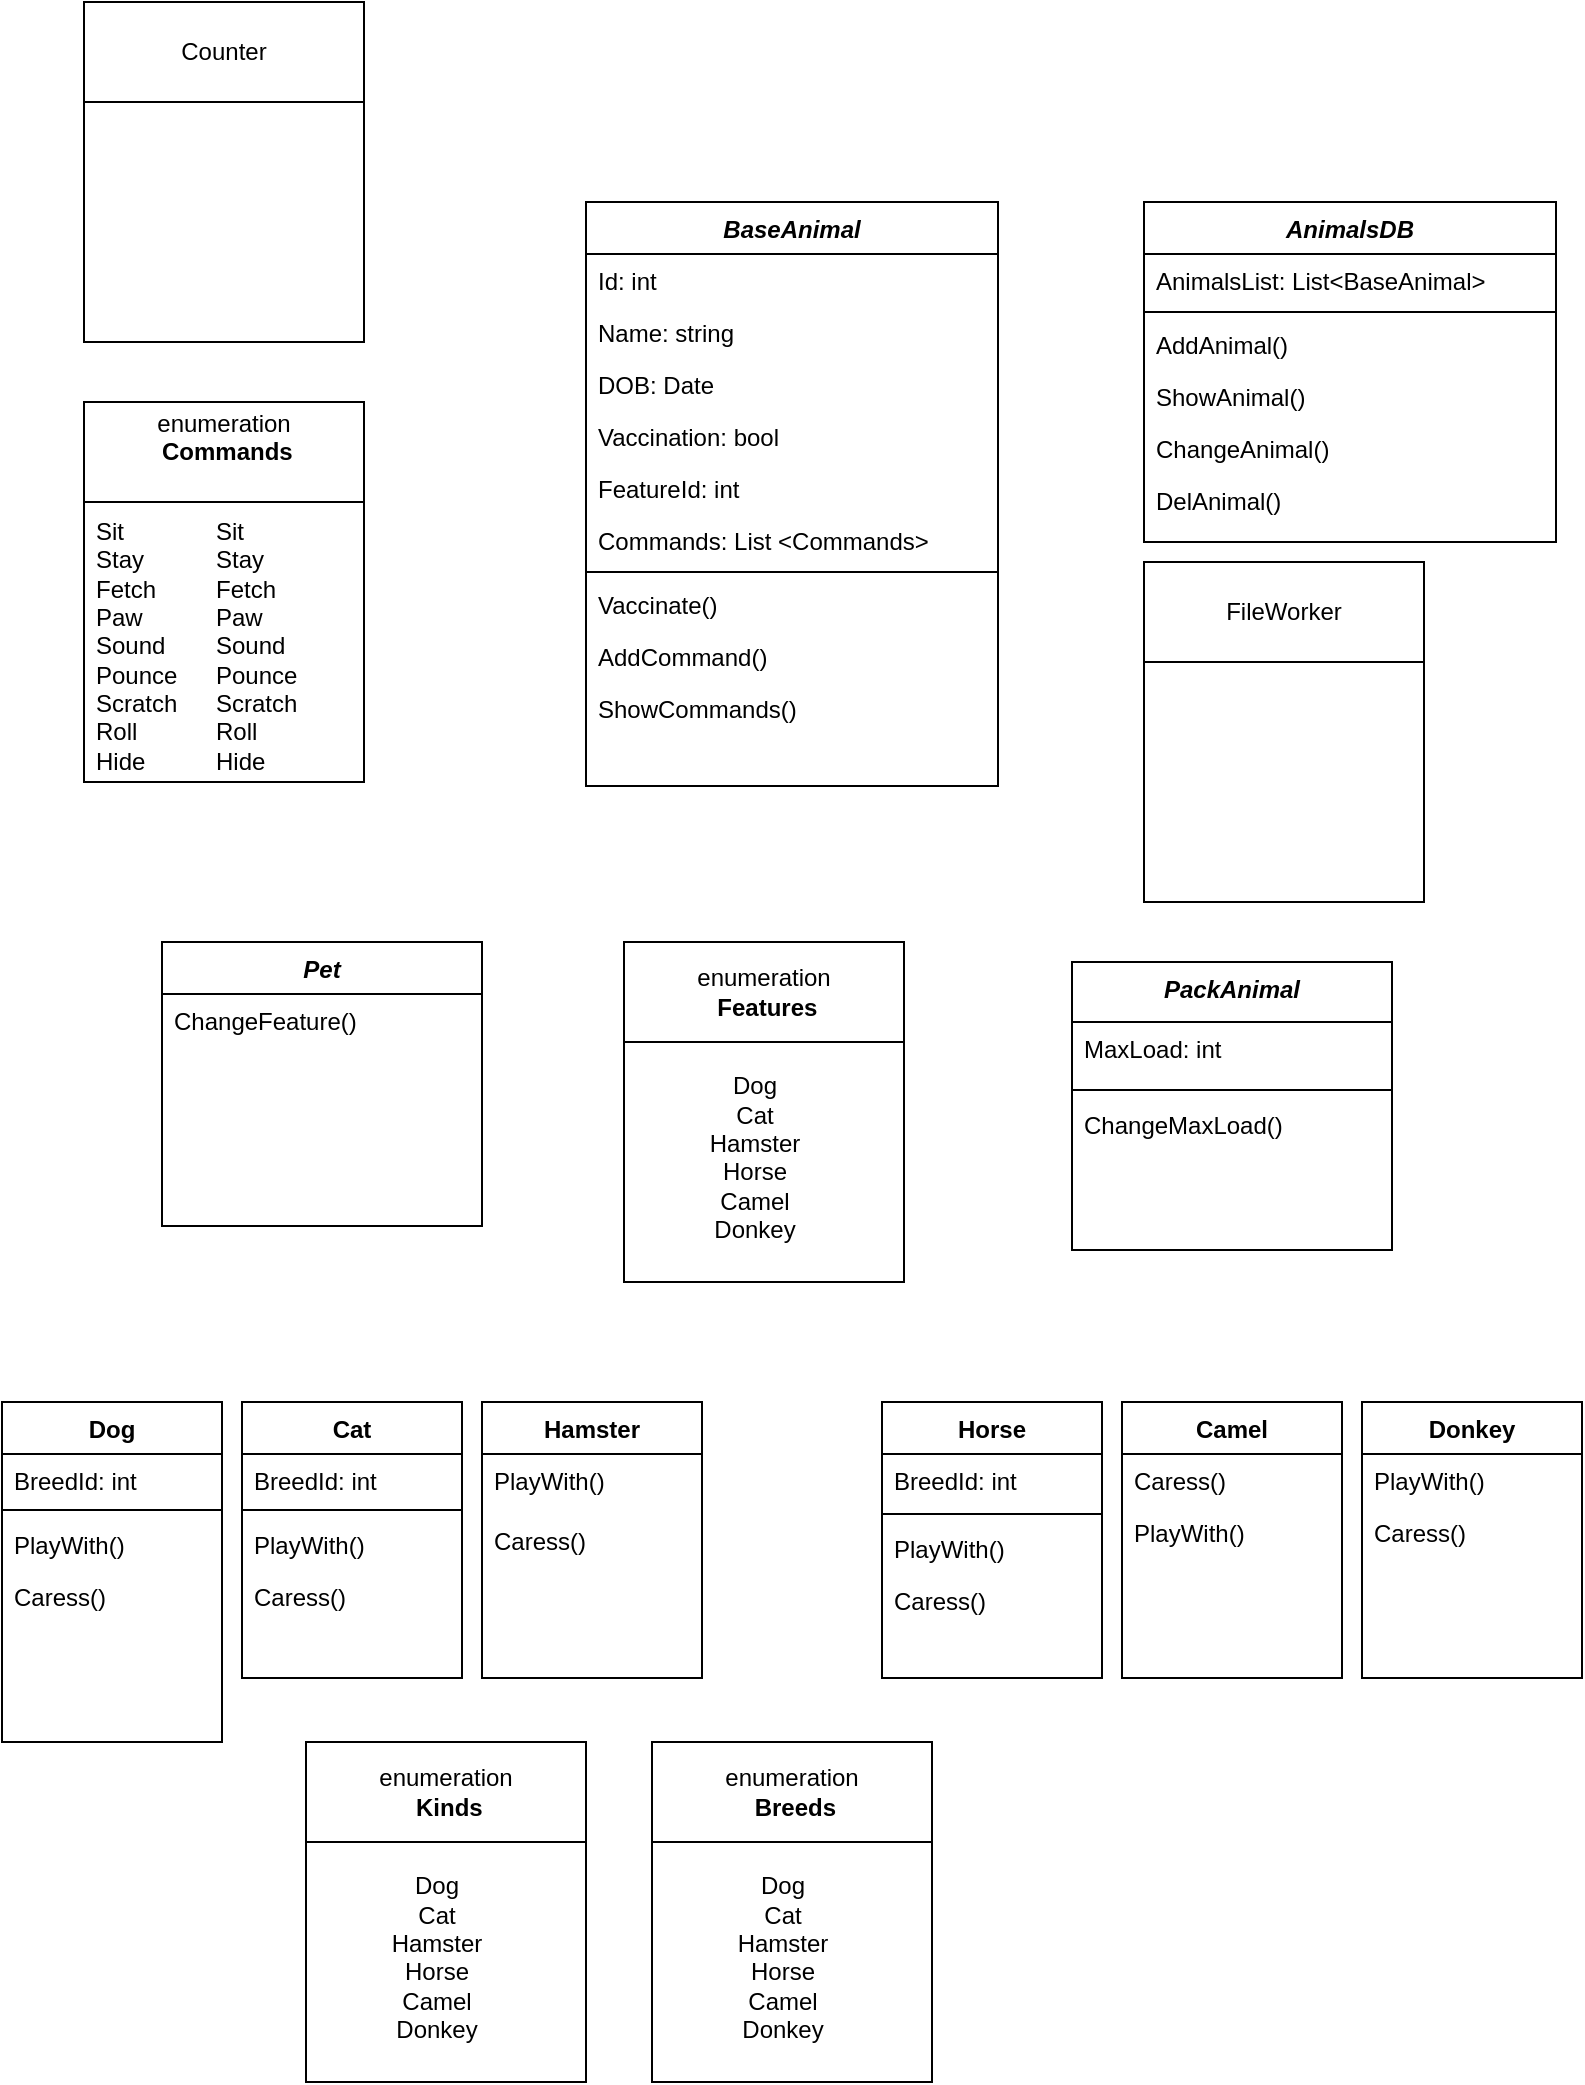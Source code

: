 <mxfile>
    <diagram id="C5RBs43oDa-KdzZeNtuy" name="Page-1">
        <mxGraphModel dx="750" dy="221" grid="1" gridSize="10" guides="1" tooltips="1" connect="1" arrows="1" fold="1" page="1" pageScale="1" pageWidth="827" pageHeight="1169" math="0" shadow="0">
            <root>
                <mxCell id="WIyWlLk6GJQsqaUBKTNV-0"/>
                <mxCell id="WIyWlLk6GJQsqaUBKTNV-1" parent="WIyWlLk6GJQsqaUBKTNV-0"/>
                <mxCell id="zkfFHV4jXpPFQw0GAbJ--0" value="BaseAnimal" style="swimlane;fontStyle=3;align=center;verticalAlign=top;childLayout=stackLayout;horizontal=1;startSize=26;horizontalStack=0;resizeParent=1;resizeLast=0;collapsible=1;marginBottom=0;rounded=0;shadow=0;strokeWidth=1;" parent="WIyWlLk6GJQsqaUBKTNV-1" vertex="1">
                    <mxGeometry x="311" y="110" width="206" height="292" as="geometry">
                        <mxRectangle x="230" y="140" width="160" height="26" as="alternateBounds"/>
                    </mxGeometry>
                </mxCell>
                <mxCell id="7IDRdSxYUs9phmuUMb_G-0" value="Id: int&#10;" style="text;align=left;verticalAlign=top;spacingLeft=4;spacingRight=4;overflow=hidden;rotatable=0;points=[[0,0.5],[1,0.5]];portConstraint=eastwest;" parent="zkfFHV4jXpPFQw0GAbJ--0" vertex="1">
                    <mxGeometry y="26" width="206" height="26" as="geometry"/>
                </mxCell>
                <mxCell id="zkfFHV4jXpPFQw0GAbJ--1" value="Name: string&#10;" style="text;align=left;verticalAlign=top;spacingLeft=4;spacingRight=4;overflow=hidden;rotatable=0;points=[[0,0.5],[1,0.5]];portConstraint=eastwest;" parent="zkfFHV4jXpPFQw0GAbJ--0" vertex="1">
                    <mxGeometry y="52" width="206" height="26" as="geometry"/>
                </mxCell>
                <mxCell id="zkfFHV4jXpPFQw0GAbJ--2" value="DOB: Date&#10;" style="text;align=left;verticalAlign=top;spacingLeft=4;spacingRight=4;overflow=hidden;rotatable=0;points=[[0,0.5],[1,0.5]];portConstraint=eastwest;rounded=0;shadow=0;html=0;" parent="zkfFHV4jXpPFQw0GAbJ--0" vertex="1">
                    <mxGeometry y="78" width="206" height="26" as="geometry"/>
                </mxCell>
                <mxCell id="ydapKLzkqh-_LXzJ8y_M-8" value="Vaccination: bool&#10;&#10;" style="text;align=left;verticalAlign=top;spacingLeft=4;spacingRight=4;overflow=hidden;rotatable=0;points=[[0,0.5],[1,0.5]];portConstraint=eastwest;rounded=0;shadow=0;html=0;" parent="zkfFHV4jXpPFQw0GAbJ--0" vertex="1">
                    <mxGeometry y="104" width="206" height="26" as="geometry"/>
                </mxCell>
                <mxCell id="ydapKLzkqh-_LXzJ8y_M-23" value="FeatureId: int" style="text;align=left;verticalAlign=top;spacingLeft=4;spacingRight=4;overflow=hidden;rotatable=0;points=[[0,0.5],[1,0.5]];portConstraint=eastwest;rounded=0;shadow=0;html=0;" parent="zkfFHV4jXpPFQw0GAbJ--0" vertex="1">
                    <mxGeometry y="130" width="206" height="26" as="geometry"/>
                </mxCell>
                <mxCell id="7IDRdSxYUs9phmuUMb_G-2" value="Commands: List &lt;Commands&gt;" style="text;align=left;verticalAlign=top;spacingLeft=4;spacingRight=4;overflow=hidden;rotatable=0;points=[[0,0.5],[1,0.5]];portConstraint=eastwest;rounded=0;shadow=0;html=0;" parent="zkfFHV4jXpPFQw0GAbJ--0" vertex="1">
                    <mxGeometry y="156" width="206" height="26" as="geometry"/>
                </mxCell>
                <mxCell id="zkfFHV4jXpPFQw0GAbJ--4" value="" style="line;html=1;strokeWidth=1;align=left;verticalAlign=middle;spacingTop=-1;spacingLeft=3;spacingRight=3;rotatable=0;labelPosition=right;points=[];portConstraint=eastwest;" parent="zkfFHV4jXpPFQw0GAbJ--0" vertex="1">
                    <mxGeometry y="182" width="206" height="6" as="geometry"/>
                </mxCell>
                <mxCell id="ydapKLzkqh-_LXzJ8y_M-9" value="Vaccinate()&#10;" style="text;align=left;verticalAlign=top;spacingLeft=4;spacingRight=4;overflow=hidden;rotatable=0;points=[[0,0.5],[1,0.5]];portConstraint=eastwest;" parent="zkfFHV4jXpPFQw0GAbJ--0" vertex="1">
                    <mxGeometry y="188" width="206" height="26" as="geometry"/>
                </mxCell>
                <mxCell id="ydapKLzkqh-_LXzJ8y_M-116" value="AddCommand()" style="text;align=left;verticalAlign=top;spacingLeft=4;spacingRight=4;overflow=hidden;rotatable=0;points=[[0,0.5],[1,0.5]];portConstraint=eastwest;" parent="zkfFHV4jXpPFQw0GAbJ--0" vertex="1">
                    <mxGeometry y="214" width="206" height="26" as="geometry"/>
                </mxCell>
                <mxCell id="ydapKLzkqh-_LXzJ8y_M-117" value="ShowCommands()" style="text;align=left;verticalAlign=top;spacingLeft=4;spacingRight=4;overflow=hidden;rotatable=0;points=[[0,0.5],[1,0.5]];portConstraint=eastwest;" parent="zkfFHV4jXpPFQw0GAbJ--0" vertex="1">
                    <mxGeometry y="240" width="206" height="26" as="geometry"/>
                </mxCell>
                <mxCell id="zkfFHV4jXpPFQw0GAbJ--6" value="Pet&#10;" style="swimlane;fontStyle=3;align=center;verticalAlign=top;childLayout=stackLayout;horizontal=1;startSize=26;horizontalStack=0;resizeParent=1;resizeLast=0;collapsible=1;marginBottom=0;rounded=0;shadow=0;strokeWidth=1;" parent="WIyWlLk6GJQsqaUBKTNV-1" vertex="1">
                    <mxGeometry x="99" y="480" width="160" height="142" as="geometry">
                        <mxRectangle x="130" y="380" width="160" height="26" as="alternateBounds"/>
                    </mxGeometry>
                </mxCell>
                <mxCell id="0" value="ChangeFeature()" style="text;align=left;verticalAlign=top;spacingLeft=4;spacingRight=4;overflow=hidden;rotatable=0;points=[[0,0.5],[1,0.5]];portConstraint=eastwest;" parent="zkfFHV4jXpPFQw0GAbJ--6" vertex="1">
                    <mxGeometry y="26" width="160" height="26" as="geometry"/>
                </mxCell>
                <mxCell id="zkfFHV4jXpPFQw0GAbJ--13" value="PackAnimal" style="swimlane;fontStyle=3;align=center;verticalAlign=top;childLayout=stackLayout;horizontal=1;startSize=30;horizontalStack=0;resizeParent=1;resizeLast=0;collapsible=1;marginBottom=0;rounded=0;shadow=0;strokeWidth=1;" parent="WIyWlLk6GJQsqaUBKTNV-1" vertex="1">
                    <mxGeometry x="554" y="490" width="160" height="144" as="geometry">
                        <mxRectangle x="340" y="380" width="170" height="26" as="alternateBounds"/>
                    </mxGeometry>
                </mxCell>
                <mxCell id="qw38u8NzfX-p76I9Tb4L-2" value="MaxLoad: int" style="text;align=left;verticalAlign=top;spacingLeft=4;spacingRight=4;overflow=hidden;rotatable=0;points=[[0,0.5],[1,0.5]];portConstraint=eastwest;rounded=0;shadow=0;html=0;" parent="zkfFHV4jXpPFQw0GAbJ--13" vertex="1">
                    <mxGeometry y="30" width="160" height="30" as="geometry"/>
                </mxCell>
                <mxCell id="ydapKLzkqh-_LXzJ8y_M-77" value="" style="line;html=1;strokeWidth=1;align=left;verticalAlign=middle;spacingTop=-1;spacingLeft=3;spacingRight=3;rotatable=0;labelPosition=right;points=[];portConstraint=eastwest;" parent="zkfFHV4jXpPFQw0GAbJ--13" vertex="1">
                    <mxGeometry y="60" width="160" height="8" as="geometry"/>
                </mxCell>
                <mxCell id="qw38u8NzfX-p76I9Tb4L-12" value="ChangeMaxLoad()" style="text;align=left;verticalAlign=top;spacingLeft=4;spacingRight=4;overflow=hidden;rotatable=0;points=[[0,0.5],[1,0.5]];portConstraint=eastwest;" parent="zkfFHV4jXpPFQw0GAbJ--13" vertex="1">
                    <mxGeometry y="68" width="160" height="26" as="geometry"/>
                </mxCell>
                <mxCell id="ydapKLzkqh-_LXzJ8y_M-26" value="Dog" style="swimlane;fontStyle=1;align=center;verticalAlign=top;childLayout=stackLayout;horizontal=1;startSize=26;horizontalStack=0;resizeParent=1;resizeLast=0;collapsible=1;marginBottom=0;rounded=0;shadow=0;strokeWidth=1;" parent="WIyWlLk6GJQsqaUBKTNV-1" vertex="1">
                    <mxGeometry x="19" y="710" width="110" height="170" as="geometry">
                        <mxRectangle x="130" y="380" width="160" height="26" as="alternateBounds"/>
                    </mxGeometry>
                </mxCell>
                <mxCell id="qw38u8NzfX-p76I9Tb4L-0" value="BreedId: int" style="text;align=left;verticalAlign=top;spacingLeft=4;spacingRight=4;overflow=hidden;rotatable=0;points=[[0,0.5],[1,0.5]];portConstraint=eastwest;rounded=0;shadow=0;html=0;" parent="ydapKLzkqh-_LXzJ8y_M-26" vertex="1">
                    <mxGeometry y="26" width="110" height="24" as="geometry"/>
                </mxCell>
                <mxCell id="ydapKLzkqh-_LXzJ8y_M-29" value="" style="line;html=1;strokeWidth=1;align=left;verticalAlign=middle;spacingTop=-1;spacingLeft=3;spacingRight=3;rotatable=0;labelPosition=right;points=[];portConstraint=eastwest;" parent="ydapKLzkqh-_LXzJ8y_M-26" vertex="1">
                    <mxGeometry y="50" width="110" height="8" as="geometry"/>
                </mxCell>
                <mxCell id="ydapKLzkqh-_LXzJ8y_M-30" value="PlayWith()" style="text;align=left;verticalAlign=top;spacingLeft=4;spacingRight=4;overflow=hidden;rotatable=0;points=[[0,0.5],[1,0.5]];portConstraint=eastwest;" parent="ydapKLzkqh-_LXzJ8y_M-26" vertex="1">
                    <mxGeometry y="58" width="110" height="26" as="geometry"/>
                </mxCell>
                <mxCell id="ydapKLzkqh-_LXzJ8y_M-31" value="Caress()" style="text;align=left;verticalAlign=top;spacingLeft=4;spacingRight=4;overflow=hidden;rotatable=0;points=[[0,0.5],[1,0.5]];portConstraint=eastwest;" parent="ydapKLzkqh-_LXzJ8y_M-26" vertex="1">
                    <mxGeometry y="84" width="110" height="26" as="geometry"/>
                </mxCell>
                <mxCell id="ydapKLzkqh-_LXzJ8y_M-56" value="Cat" style="swimlane;fontStyle=1;align=center;verticalAlign=top;childLayout=stackLayout;horizontal=1;startSize=26;horizontalStack=0;resizeParent=1;resizeLast=0;collapsible=1;marginBottom=0;rounded=0;shadow=0;strokeWidth=1;" parent="WIyWlLk6GJQsqaUBKTNV-1" vertex="1">
                    <mxGeometry x="139" y="710" width="110" height="138" as="geometry">
                        <mxRectangle x="130" y="380" width="160" height="26" as="alternateBounds"/>
                    </mxGeometry>
                </mxCell>
                <mxCell id="qw38u8NzfX-p76I9Tb4L-1" value="BreedId: int" style="text;align=left;verticalAlign=top;spacingLeft=4;spacingRight=4;overflow=hidden;rotatable=0;points=[[0,0.5],[1,0.5]];portConstraint=eastwest;rounded=0;shadow=0;html=0;" parent="ydapKLzkqh-_LXzJ8y_M-56" vertex="1">
                    <mxGeometry y="26" width="110" height="24" as="geometry"/>
                </mxCell>
                <mxCell id="ydapKLzkqh-_LXzJ8y_M-59" value="" style="line;html=1;strokeWidth=1;align=left;verticalAlign=middle;spacingTop=-1;spacingLeft=3;spacingRight=3;rotatable=0;labelPosition=right;points=[];portConstraint=eastwest;" parent="ydapKLzkqh-_LXzJ8y_M-56" vertex="1">
                    <mxGeometry y="50" width="110" height="8" as="geometry"/>
                </mxCell>
                <mxCell id="ydapKLzkqh-_LXzJ8y_M-60" value="PlayWith()" style="text;align=left;verticalAlign=top;spacingLeft=4;spacingRight=4;overflow=hidden;rotatable=0;points=[[0,0.5],[1,0.5]];portConstraint=eastwest;" parent="ydapKLzkqh-_LXzJ8y_M-56" vertex="1">
                    <mxGeometry y="58" width="110" height="26" as="geometry"/>
                </mxCell>
                <mxCell id="ydapKLzkqh-_LXzJ8y_M-61" value="Caress()" style="text;align=left;verticalAlign=top;spacingLeft=4;spacingRight=4;overflow=hidden;rotatable=0;points=[[0,0.5],[1,0.5]];portConstraint=eastwest;" parent="ydapKLzkqh-_LXzJ8y_M-56" vertex="1">
                    <mxGeometry y="84" width="110" height="26" as="geometry"/>
                </mxCell>
                <mxCell id="ydapKLzkqh-_LXzJ8y_M-62" value="Hamster" style="swimlane;fontStyle=1;align=center;verticalAlign=top;childLayout=stackLayout;horizontal=1;startSize=26;horizontalStack=0;resizeParent=1;resizeLast=0;collapsible=1;marginBottom=0;rounded=0;shadow=0;strokeWidth=1;" parent="WIyWlLk6GJQsqaUBKTNV-1" vertex="1">
                    <mxGeometry x="259" y="710" width="110" height="138" as="geometry">
                        <mxRectangle x="130" y="380" width="160" height="26" as="alternateBounds"/>
                    </mxGeometry>
                </mxCell>
                <mxCell id="ydapKLzkqh-_LXzJ8y_M-66" value="PlayWith()" style="text;align=left;verticalAlign=top;spacingLeft=4;spacingRight=4;overflow=hidden;rotatable=0;points=[[0,0.5],[1,0.5]];portConstraint=eastwest;" parent="ydapKLzkqh-_LXzJ8y_M-62" vertex="1">
                    <mxGeometry y="26" width="110" height="30" as="geometry"/>
                </mxCell>
                <mxCell id="ydapKLzkqh-_LXzJ8y_M-67" value="Caress()" style="text;align=left;verticalAlign=top;spacingLeft=4;spacingRight=4;overflow=hidden;rotatable=0;points=[[0,0.5],[1,0.5]];portConstraint=eastwest;" parent="ydapKLzkqh-_LXzJ8y_M-62" vertex="1">
                    <mxGeometry y="56" width="110" height="26" as="geometry"/>
                </mxCell>
                <mxCell id="ydapKLzkqh-_LXzJ8y_M-68" value="Horse" style="swimlane;fontStyle=1;align=center;verticalAlign=top;childLayout=stackLayout;horizontal=1;startSize=26;horizontalStack=0;resizeParent=1;resizeLast=0;collapsible=1;marginBottom=0;rounded=0;shadow=0;strokeWidth=1;" parent="WIyWlLk6GJQsqaUBKTNV-1" vertex="1">
                    <mxGeometry x="459" y="710" width="110" height="138" as="geometry">
                        <mxRectangle x="130" y="380" width="160" height="26" as="alternateBounds"/>
                    </mxGeometry>
                </mxCell>
                <mxCell id="ydapKLzkqh-_LXzJ8y_M-69" value="BreedId: int" style="text;align=left;verticalAlign=top;spacingLeft=4;spacingRight=4;overflow=hidden;rotatable=0;points=[[0,0.5],[1,0.5]];portConstraint=eastwest;rounded=0;shadow=0;html=0;" parent="ydapKLzkqh-_LXzJ8y_M-68" vertex="1">
                    <mxGeometry y="26" width="110" height="26" as="geometry"/>
                </mxCell>
                <mxCell id="ydapKLzkqh-_LXzJ8y_M-71" value="" style="line;html=1;strokeWidth=1;align=left;verticalAlign=middle;spacingTop=-1;spacingLeft=3;spacingRight=3;rotatable=0;labelPosition=right;points=[];portConstraint=eastwest;" parent="ydapKLzkqh-_LXzJ8y_M-68" vertex="1">
                    <mxGeometry y="52" width="110" height="8" as="geometry"/>
                </mxCell>
                <mxCell id="ydapKLzkqh-_LXzJ8y_M-72" value="PlayWith()" style="text;align=left;verticalAlign=top;spacingLeft=4;spacingRight=4;overflow=hidden;rotatable=0;points=[[0,0.5],[1,0.5]];portConstraint=eastwest;" parent="ydapKLzkqh-_LXzJ8y_M-68" vertex="1">
                    <mxGeometry y="60" width="110" height="26" as="geometry"/>
                </mxCell>
                <mxCell id="ydapKLzkqh-_LXzJ8y_M-73" value="Caress()" style="text;align=left;verticalAlign=top;spacingLeft=4;spacingRight=4;overflow=hidden;rotatable=0;points=[[0,0.5],[1,0.5]];portConstraint=eastwest;" parent="ydapKLzkqh-_LXzJ8y_M-68" vertex="1">
                    <mxGeometry y="86" width="110" height="26" as="geometry"/>
                </mxCell>
                <mxCell id="ydapKLzkqh-_LXzJ8y_M-74" value="Camel" style="swimlane;fontStyle=1;align=center;verticalAlign=top;childLayout=stackLayout;horizontal=1;startSize=26;horizontalStack=0;resizeParent=1;resizeLast=0;collapsible=1;marginBottom=0;rounded=0;shadow=0;strokeWidth=1;" parent="WIyWlLk6GJQsqaUBKTNV-1" vertex="1">
                    <mxGeometry x="579" y="710" width="110" height="138" as="geometry">
                        <mxRectangle x="130" y="380" width="160" height="26" as="alternateBounds"/>
                    </mxGeometry>
                </mxCell>
                <mxCell id="ydapKLzkqh-_LXzJ8y_M-79" value="Caress()" style="text;align=left;verticalAlign=top;spacingLeft=4;spacingRight=4;overflow=hidden;rotatable=0;points=[[0,0.5],[1,0.5]];portConstraint=eastwest;" parent="ydapKLzkqh-_LXzJ8y_M-74" vertex="1">
                    <mxGeometry y="26" width="110" height="26" as="geometry"/>
                </mxCell>
                <mxCell id="ydapKLzkqh-_LXzJ8y_M-78" value="PlayWith()" style="text;align=left;verticalAlign=top;spacingLeft=4;spacingRight=4;overflow=hidden;rotatable=0;points=[[0,0.5],[1,0.5]];portConstraint=eastwest;" parent="ydapKLzkqh-_LXzJ8y_M-74" vertex="1">
                    <mxGeometry y="52" width="110" height="26" as="geometry"/>
                </mxCell>
                <mxCell id="ydapKLzkqh-_LXzJ8y_M-80" value="Donkey" style="swimlane;fontStyle=1;align=center;verticalAlign=top;childLayout=stackLayout;horizontal=1;startSize=26;horizontalStack=0;resizeParent=1;resizeLast=0;collapsible=1;marginBottom=0;rounded=0;shadow=0;strokeWidth=1;" parent="WIyWlLk6GJQsqaUBKTNV-1" vertex="1">
                    <mxGeometry x="699" y="710" width="110" height="138" as="geometry">
                        <mxRectangle x="130" y="380" width="160" height="26" as="alternateBounds"/>
                    </mxGeometry>
                </mxCell>
                <mxCell id="ydapKLzkqh-_LXzJ8y_M-84" value="PlayWith()" style="text;align=left;verticalAlign=top;spacingLeft=4;spacingRight=4;overflow=hidden;rotatable=0;points=[[0,0.5],[1,0.5]];portConstraint=eastwest;" parent="ydapKLzkqh-_LXzJ8y_M-80" vertex="1">
                    <mxGeometry y="26" width="110" height="26" as="geometry"/>
                </mxCell>
                <mxCell id="ydapKLzkqh-_LXzJ8y_M-85" value="Caress()" style="text;align=left;verticalAlign=top;spacingLeft=4;spacingRight=4;overflow=hidden;rotatable=0;points=[[0,0.5],[1,0.5]];portConstraint=eastwest;" parent="ydapKLzkqh-_LXzJ8y_M-80" vertex="1">
                    <mxGeometry y="52" width="110" height="26" as="geometry"/>
                </mxCell>
                <mxCell id="ydapKLzkqh-_LXzJ8y_M-103" value="enumeration&lt;div&gt;&amp;nbsp;&lt;b&gt;Commands&lt;/b&gt;&lt;div&gt;&lt;br&gt;&lt;/div&gt;&lt;/div&gt;" style="swimlane;whiteSpace=wrap;html=1;startSize=50;fontStyle=0" parent="WIyWlLk6GJQsqaUBKTNV-1" vertex="1">
                    <mxGeometry x="60" y="210" width="140" height="190" as="geometry"/>
                </mxCell>
                <mxCell id="ydapKLzkqh-_LXzJ8y_M-111" value="Sit&lt;div&gt;Stay&lt;/div&gt;&lt;div&gt;Fetch&lt;/div&gt;&lt;div&gt;Paw&lt;/div&gt;&lt;div&gt;Sound&lt;/div&gt;&lt;div&gt;Pounce&lt;/div&gt;&lt;div&gt;Scratch&lt;/div&gt;&lt;div&gt;&lt;span style=&quot;background-color: initial;&quot;&gt;Roll&lt;/span&gt;&lt;br&gt;&lt;/div&gt;&lt;div&gt;&lt;span style=&quot;background-color: initial;&quot;&gt;Hide&lt;/span&gt;&lt;/div&gt;" style="text;html=1;align=left;verticalAlign=middle;resizable=0;points=[];autosize=1;strokeColor=none;fillColor=none;spacingRight=4;spacingLeft=4;" parent="ydapKLzkqh-_LXzJ8y_M-103" vertex="1">
                    <mxGeometry y="52" width="70" height="140" as="geometry"/>
                </mxCell>
                <mxCell id="ydapKLzkqh-_LXzJ8y_M-119" value="Sit&lt;div&gt;Stay&lt;/div&gt;&lt;div&gt;Fetch&lt;/div&gt;&lt;div&gt;Paw&lt;/div&gt;&lt;div&gt;Sound&lt;/div&gt;&lt;div&gt;Pounce&lt;/div&gt;&lt;div&gt;Scratch&lt;/div&gt;&lt;div&gt;&lt;span style=&quot;background-color: initial;&quot;&gt;Roll&lt;/span&gt;&lt;br&gt;&lt;/div&gt;&lt;div&gt;&lt;span style=&quot;background-color: initial;&quot;&gt;Hide&lt;/span&gt;&lt;/div&gt;" style="text;html=1;align=left;verticalAlign=middle;resizable=0;points=[];autosize=1;strokeColor=none;fillColor=none;spacingRight=4;spacingLeft=4;" parent="ydapKLzkqh-_LXzJ8y_M-103" vertex="1">
                    <mxGeometry x="60" y="52" width="70" height="140" as="geometry"/>
                </mxCell>
                <mxCell id="qw38u8NzfX-p76I9Tb4L-6" value="Counter" style="swimlane;whiteSpace=wrap;html=1;startSize=50;fontStyle=0" parent="WIyWlLk6GJQsqaUBKTNV-1" vertex="1">
                    <mxGeometry x="60" y="10" width="140" height="170" as="geometry"/>
                </mxCell>
                <mxCell id="qw38u8NzfX-p76I9Tb4L-13" value="AnimalsDB&#10;" style="swimlane;fontStyle=3;align=center;verticalAlign=top;childLayout=stackLayout;horizontal=1;startSize=26;horizontalStack=0;resizeParent=1;resizeLast=0;collapsible=1;marginBottom=0;rounded=0;shadow=0;strokeWidth=1;" parent="WIyWlLk6GJQsqaUBKTNV-1" vertex="1">
                    <mxGeometry x="590" y="110" width="206" height="170" as="geometry">
                        <mxRectangle x="230" y="140" width="160" height="26" as="alternateBounds"/>
                    </mxGeometry>
                </mxCell>
                <mxCell id="qw38u8NzfX-p76I9Tb4L-14" value="AnimalsList: List&lt;BaseAnimal&gt;" style="text;align=left;verticalAlign=top;spacingLeft=4;spacingRight=4;overflow=hidden;rotatable=0;points=[[0,0.5],[1,0.5]];portConstraint=eastwest;" parent="qw38u8NzfX-p76I9Tb4L-13" vertex="1">
                    <mxGeometry y="26" width="206" height="26" as="geometry"/>
                </mxCell>
                <mxCell id="qw38u8NzfX-p76I9Tb4L-19" value="" style="line;html=1;strokeWidth=1;align=left;verticalAlign=middle;spacingTop=-1;spacingLeft=3;spacingRight=3;rotatable=0;labelPosition=right;points=[];portConstraint=eastwest;" parent="qw38u8NzfX-p76I9Tb4L-13" vertex="1">
                    <mxGeometry y="52" width="206" height="6" as="geometry"/>
                </mxCell>
                <mxCell id="qw38u8NzfX-p76I9Tb4L-20" value="AddAnimal()" style="text;align=left;verticalAlign=top;spacingLeft=4;spacingRight=4;overflow=hidden;rotatable=0;points=[[0,0.5],[1,0.5]];portConstraint=eastwest;" parent="qw38u8NzfX-p76I9Tb4L-13" vertex="1">
                    <mxGeometry y="58" width="206" height="26" as="geometry"/>
                </mxCell>
                <mxCell id="qw38u8NzfX-p76I9Tb4L-21" value="ShowAnimal()" style="text;align=left;verticalAlign=top;spacingLeft=4;spacingRight=4;overflow=hidden;rotatable=0;points=[[0,0.5],[1,0.5]];portConstraint=eastwest;" parent="qw38u8NzfX-p76I9Tb4L-13" vertex="1">
                    <mxGeometry y="84" width="206" height="26" as="geometry"/>
                </mxCell>
                <mxCell id="qw38u8NzfX-p76I9Tb4L-23" value="ChangeAnimal()" style="text;align=left;verticalAlign=top;spacingLeft=4;spacingRight=4;overflow=hidden;rotatable=0;points=[[0,0.5],[1,0.5]];portConstraint=eastwest;" parent="qw38u8NzfX-p76I9Tb4L-13" vertex="1">
                    <mxGeometry y="110" width="206" height="26" as="geometry"/>
                </mxCell>
                <mxCell id="qw38u8NzfX-p76I9Tb4L-22" value="DelAnimal()" style="text;align=left;verticalAlign=top;spacingLeft=4;spacingRight=4;overflow=hidden;rotatable=0;points=[[0,0.5],[1,0.5]];portConstraint=eastwest;" parent="qw38u8NzfX-p76I9Tb4L-13" vertex="1">
                    <mxGeometry y="136" width="206" height="26" as="geometry"/>
                </mxCell>
                <mxCell id="7IDRdSxYUs9phmuUMb_G-5" value="enumeration&lt;div&gt;&amp;nbsp;&lt;b&gt;Breeds&lt;/b&gt;&lt;/div&gt;" style="swimlane;whiteSpace=wrap;html=1;startSize=50;fontStyle=0" parent="WIyWlLk6GJQsqaUBKTNV-1" vertex="1">
                    <mxGeometry x="344" y="880" width="140" height="170" as="geometry"/>
                </mxCell>
                <mxCell id="7IDRdSxYUs9phmuUMb_G-6" value="Dog&lt;div&gt;Cat&lt;/div&gt;&lt;div&gt;Hamster&lt;/div&gt;&lt;div&gt;Horse&lt;/div&gt;&lt;div&gt;Camel&lt;/div&gt;&lt;div&gt;Donkey&lt;/div&gt;&lt;div&gt;&lt;br&gt;&lt;/div&gt;" style="text;html=1;align=center;verticalAlign=middle;resizable=0;points=[];autosize=1;strokeColor=none;fillColor=none;" parent="7IDRdSxYUs9phmuUMb_G-5" vertex="1">
                    <mxGeometry x="30" y="60" width="70" height="110" as="geometry"/>
                </mxCell>
                <mxCell id="1" value="FileWorker" style="swimlane;whiteSpace=wrap;html=1;startSize=50;fontStyle=0" vertex="1" parent="WIyWlLk6GJQsqaUBKTNV-1">
                    <mxGeometry x="590" y="290" width="140" height="170" as="geometry"/>
                </mxCell>
                <mxCell id="2" value="enumeration&lt;div&gt;&amp;nbsp;&lt;b&gt;Kinds&lt;/b&gt;&lt;/div&gt;" style="swimlane;whiteSpace=wrap;html=1;startSize=50;fontStyle=0" vertex="1" parent="WIyWlLk6GJQsqaUBKTNV-1">
                    <mxGeometry x="171" y="880" width="140" height="170" as="geometry"/>
                </mxCell>
                <mxCell id="3" value="Dog&lt;div&gt;Cat&lt;/div&gt;&lt;div&gt;Hamster&lt;/div&gt;&lt;div&gt;Horse&lt;/div&gt;&lt;div&gt;Camel&lt;/div&gt;&lt;div&gt;Donkey&lt;/div&gt;&lt;div&gt;&lt;br&gt;&lt;/div&gt;" style="text;html=1;align=center;verticalAlign=middle;resizable=0;points=[];autosize=1;strokeColor=none;fillColor=none;" vertex="1" parent="2">
                    <mxGeometry x="30" y="60" width="70" height="110" as="geometry"/>
                </mxCell>
                <mxCell id="4" value="enumeration&lt;div&gt;&amp;nbsp;&lt;b&gt;Features&lt;/b&gt;&lt;/div&gt;" style="swimlane;whiteSpace=wrap;html=1;startSize=50;fontStyle=0" vertex="1" parent="WIyWlLk6GJQsqaUBKTNV-1">
                    <mxGeometry x="330" y="480" width="140" height="170" as="geometry"/>
                </mxCell>
                <mxCell id="5" value="Dog&lt;div&gt;Cat&lt;/div&gt;&lt;div&gt;Hamster&lt;/div&gt;&lt;div&gt;Horse&lt;/div&gt;&lt;div&gt;Camel&lt;/div&gt;&lt;div&gt;Donkey&lt;/div&gt;&lt;div&gt;&lt;br&gt;&lt;/div&gt;" style="text;html=1;align=center;verticalAlign=middle;resizable=0;points=[];autosize=1;strokeColor=none;fillColor=none;" vertex="1" parent="4">
                    <mxGeometry x="30" y="60" width="70" height="110" as="geometry"/>
                </mxCell>
            </root>
        </mxGraphModel>
    </diagram>
</mxfile>